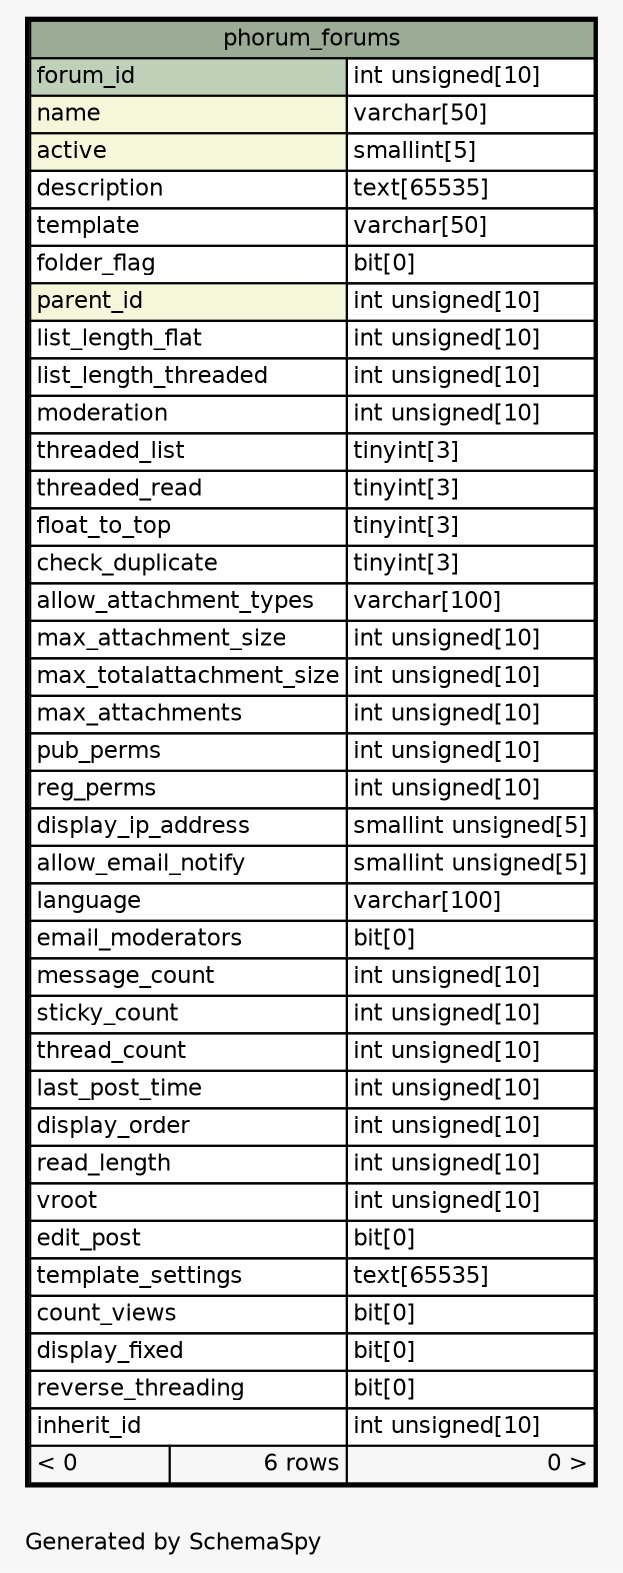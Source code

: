 // dot 2.38.0 on Mac OS X 10.9.4
// SchemaSpy rev 590
digraph "oneDegreeRelationshipsDiagram" {
  graph [
    rankdir="RL"
    bgcolor="#f7f7f7"
    label="\nGenerated by SchemaSpy"
    labeljust="l"
    nodesep="0.18"
    ranksep="0.46"
    fontname="Helvetica"
    fontsize="11"
  ];
  node [
    fontname="Helvetica"
    fontsize="11"
    shape="plaintext"
  ];
  edge [
    arrowsize="0.8"
  ];
  "phorum_forums" [
    label=<
    <TABLE BORDER="2" CELLBORDER="1" CELLSPACING="0" BGCOLOR="#ffffff">
      <TR><TD COLSPAN="3" BGCOLOR="#9bab96" ALIGN="CENTER">phorum_forums</TD></TR>
      <TR><TD PORT="forum_id" COLSPAN="2" BGCOLOR="#bed1b8" ALIGN="LEFT">forum_id</TD><TD PORT="forum_id.type" ALIGN="LEFT">int unsigned[10]</TD></TR>
      <TR><TD PORT="name" COLSPAN="2" BGCOLOR="#f4f7da" ALIGN="LEFT">name</TD><TD PORT="name.type" ALIGN="LEFT">varchar[50]</TD></TR>
      <TR><TD PORT="active" COLSPAN="2" BGCOLOR="#f4f7da" ALIGN="LEFT">active</TD><TD PORT="active.type" ALIGN="LEFT">smallint[5]</TD></TR>
      <TR><TD PORT="description" COLSPAN="2" ALIGN="LEFT">description</TD><TD PORT="description.type" ALIGN="LEFT">text[65535]</TD></TR>
      <TR><TD PORT="template" COLSPAN="2" ALIGN="LEFT">template</TD><TD PORT="template.type" ALIGN="LEFT">varchar[50]</TD></TR>
      <TR><TD PORT="folder_flag" COLSPAN="2" ALIGN="LEFT">folder_flag</TD><TD PORT="folder_flag.type" ALIGN="LEFT">bit[0]</TD></TR>
      <TR><TD PORT="parent_id" COLSPAN="2" BGCOLOR="#f4f7da" ALIGN="LEFT">parent_id</TD><TD PORT="parent_id.type" ALIGN="LEFT">int unsigned[10]</TD></TR>
      <TR><TD PORT="list_length_flat" COLSPAN="2" ALIGN="LEFT">list_length_flat</TD><TD PORT="list_length_flat.type" ALIGN="LEFT">int unsigned[10]</TD></TR>
      <TR><TD PORT="list_length_threaded" COLSPAN="2" ALIGN="LEFT">list_length_threaded</TD><TD PORT="list_length_threaded.type" ALIGN="LEFT">int unsigned[10]</TD></TR>
      <TR><TD PORT="moderation" COLSPAN="2" ALIGN="LEFT">moderation</TD><TD PORT="moderation.type" ALIGN="LEFT">int unsigned[10]</TD></TR>
      <TR><TD PORT="threaded_list" COLSPAN="2" ALIGN="LEFT">threaded_list</TD><TD PORT="threaded_list.type" ALIGN="LEFT">tinyint[3]</TD></TR>
      <TR><TD PORT="threaded_read" COLSPAN="2" ALIGN="LEFT">threaded_read</TD><TD PORT="threaded_read.type" ALIGN="LEFT">tinyint[3]</TD></TR>
      <TR><TD PORT="float_to_top" COLSPAN="2" ALIGN="LEFT">float_to_top</TD><TD PORT="float_to_top.type" ALIGN="LEFT">tinyint[3]</TD></TR>
      <TR><TD PORT="check_duplicate" COLSPAN="2" ALIGN="LEFT">check_duplicate</TD><TD PORT="check_duplicate.type" ALIGN="LEFT">tinyint[3]</TD></TR>
      <TR><TD PORT="allow_attachment_types" COLSPAN="2" ALIGN="LEFT">allow_attachment_types</TD><TD PORT="allow_attachment_types.type" ALIGN="LEFT">varchar[100]</TD></TR>
      <TR><TD PORT="max_attachment_size" COLSPAN="2" ALIGN="LEFT">max_attachment_size</TD><TD PORT="max_attachment_size.type" ALIGN="LEFT">int unsigned[10]</TD></TR>
      <TR><TD PORT="max_totalattachment_size" COLSPAN="2" ALIGN="LEFT">max_totalattachment_size</TD><TD PORT="max_totalattachment_size.type" ALIGN="LEFT">int unsigned[10]</TD></TR>
      <TR><TD PORT="max_attachments" COLSPAN="2" ALIGN="LEFT">max_attachments</TD><TD PORT="max_attachments.type" ALIGN="LEFT">int unsigned[10]</TD></TR>
      <TR><TD PORT="pub_perms" COLSPAN="2" ALIGN="LEFT">pub_perms</TD><TD PORT="pub_perms.type" ALIGN="LEFT">int unsigned[10]</TD></TR>
      <TR><TD PORT="reg_perms" COLSPAN="2" ALIGN="LEFT">reg_perms</TD><TD PORT="reg_perms.type" ALIGN="LEFT">int unsigned[10]</TD></TR>
      <TR><TD PORT="display_ip_address" COLSPAN="2" ALIGN="LEFT">display_ip_address</TD><TD PORT="display_ip_address.type" ALIGN="LEFT">smallint unsigned[5]</TD></TR>
      <TR><TD PORT="allow_email_notify" COLSPAN="2" ALIGN="LEFT">allow_email_notify</TD><TD PORT="allow_email_notify.type" ALIGN="LEFT">smallint unsigned[5]</TD></TR>
      <TR><TD PORT="language" COLSPAN="2" ALIGN="LEFT">language</TD><TD PORT="language.type" ALIGN="LEFT">varchar[100]</TD></TR>
      <TR><TD PORT="email_moderators" COLSPAN="2" ALIGN="LEFT">email_moderators</TD><TD PORT="email_moderators.type" ALIGN="LEFT">bit[0]</TD></TR>
      <TR><TD PORT="message_count" COLSPAN="2" ALIGN="LEFT">message_count</TD><TD PORT="message_count.type" ALIGN="LEFT">int unsigned[10]</TD></TR>
      <TR><TD PORT="sticky_count" COLSPAN="2" ALIGN="LEFT">sticky_count</TD><TD PORT="sticky_count.type" ALIGN="LEFT">int unsigned[10]</TD></TR>
      <TR><TD PORT="thread_count" COLSPAN="2" ALIGN="LEFT">thread_count</TD><TD PORT="thread_count.type" ALIGN="LEFT">int unsigned[10]</TD></TR>
      <TR><TD PORT="last_post_time" COLSPAN="2" ALIGN="LEFT">last_post_time</TD><TD PORT="last_post_time.type" ALIGN="LEFT">int unsigned[10]</TD></TR>
      <TR><TD PORT="display_order" COLSPAN="2" ALIGN="LEFT">display_order</TD><TD PORT="display_order.type" ALIGN="LEFT">int unsigned[10]</TD></TR>
      <TR><TD PORT="read_length" COLSPAN="2" ALIGN="LEFT">read_length</TD><TD PORT="read_length.type" ALIGN="LEFT">int unsigned[10]</TD></TR>
      <TR><TD PORT="vroot" COLSPAN="2" ALIGN="LEFT">vroot</TD><TD PORT="vroot.type" ALIGN="LEFT">int unsigned[10]</TD></TR>
      <TR><TD PORT="edit_post" COLSPAN="2" ALIGN="LEFT">edit_post</TD><TD PORT="edit_post.type" ALIGN="LEFT">bit[0]</TD></TR>
      <TR><TD PORT="template_settings" COLSPAN="2" ALIGN="LEFT">template_settings</TD><TD PORT="template_settings.type" ALIGN="LEFT">text[65535]</TD></TR>
      <TR><TD PORT="count_views" COLSPAN="2" ALIGN="LEFT">count_views</TD><TD PORT="count_views.type" ALIGN="LEFT">bit[0]</TD></TR>
      <TR><TD PORT="display_fixed" COLSPAN="2" ALIGN="LEFT">display_fixed</TD><TD PORT="display_fixed.type" ALIGN="LEFT">bit[0]</TD></TR>
      <TR><TD PORT="reverse_threading" COLSPAN="2" ALIGN="LEFT">reverse_threading</TD><TD PORT="reverse_threading.type" ALIGN="LEFT">bit[0]</TD></TR>
      <TR><TD PORT="inherit_id" COLSPAN="2" ALIGN="LEFT">inherit_id</TD><TD PORT="inherit_id.type" ALIGN="LEFT">int unsigned[10]</TD></TR>
      <TR><TD ALIGN="LEFT" BGCOLOR="#f7f7f7">&lt; 0</TD><TD ALIGN="RIGHT" BGCOLOR="#f7f7f7">6 rows</TD><TD ALIGN="RIGHT" BGCOLOR="#f7f7f7">0 &gt;</TD></TR>
    </TABLE>>
    URL="phorum_forums.html"
    tooltip="phorum_forums"
  ];
}
